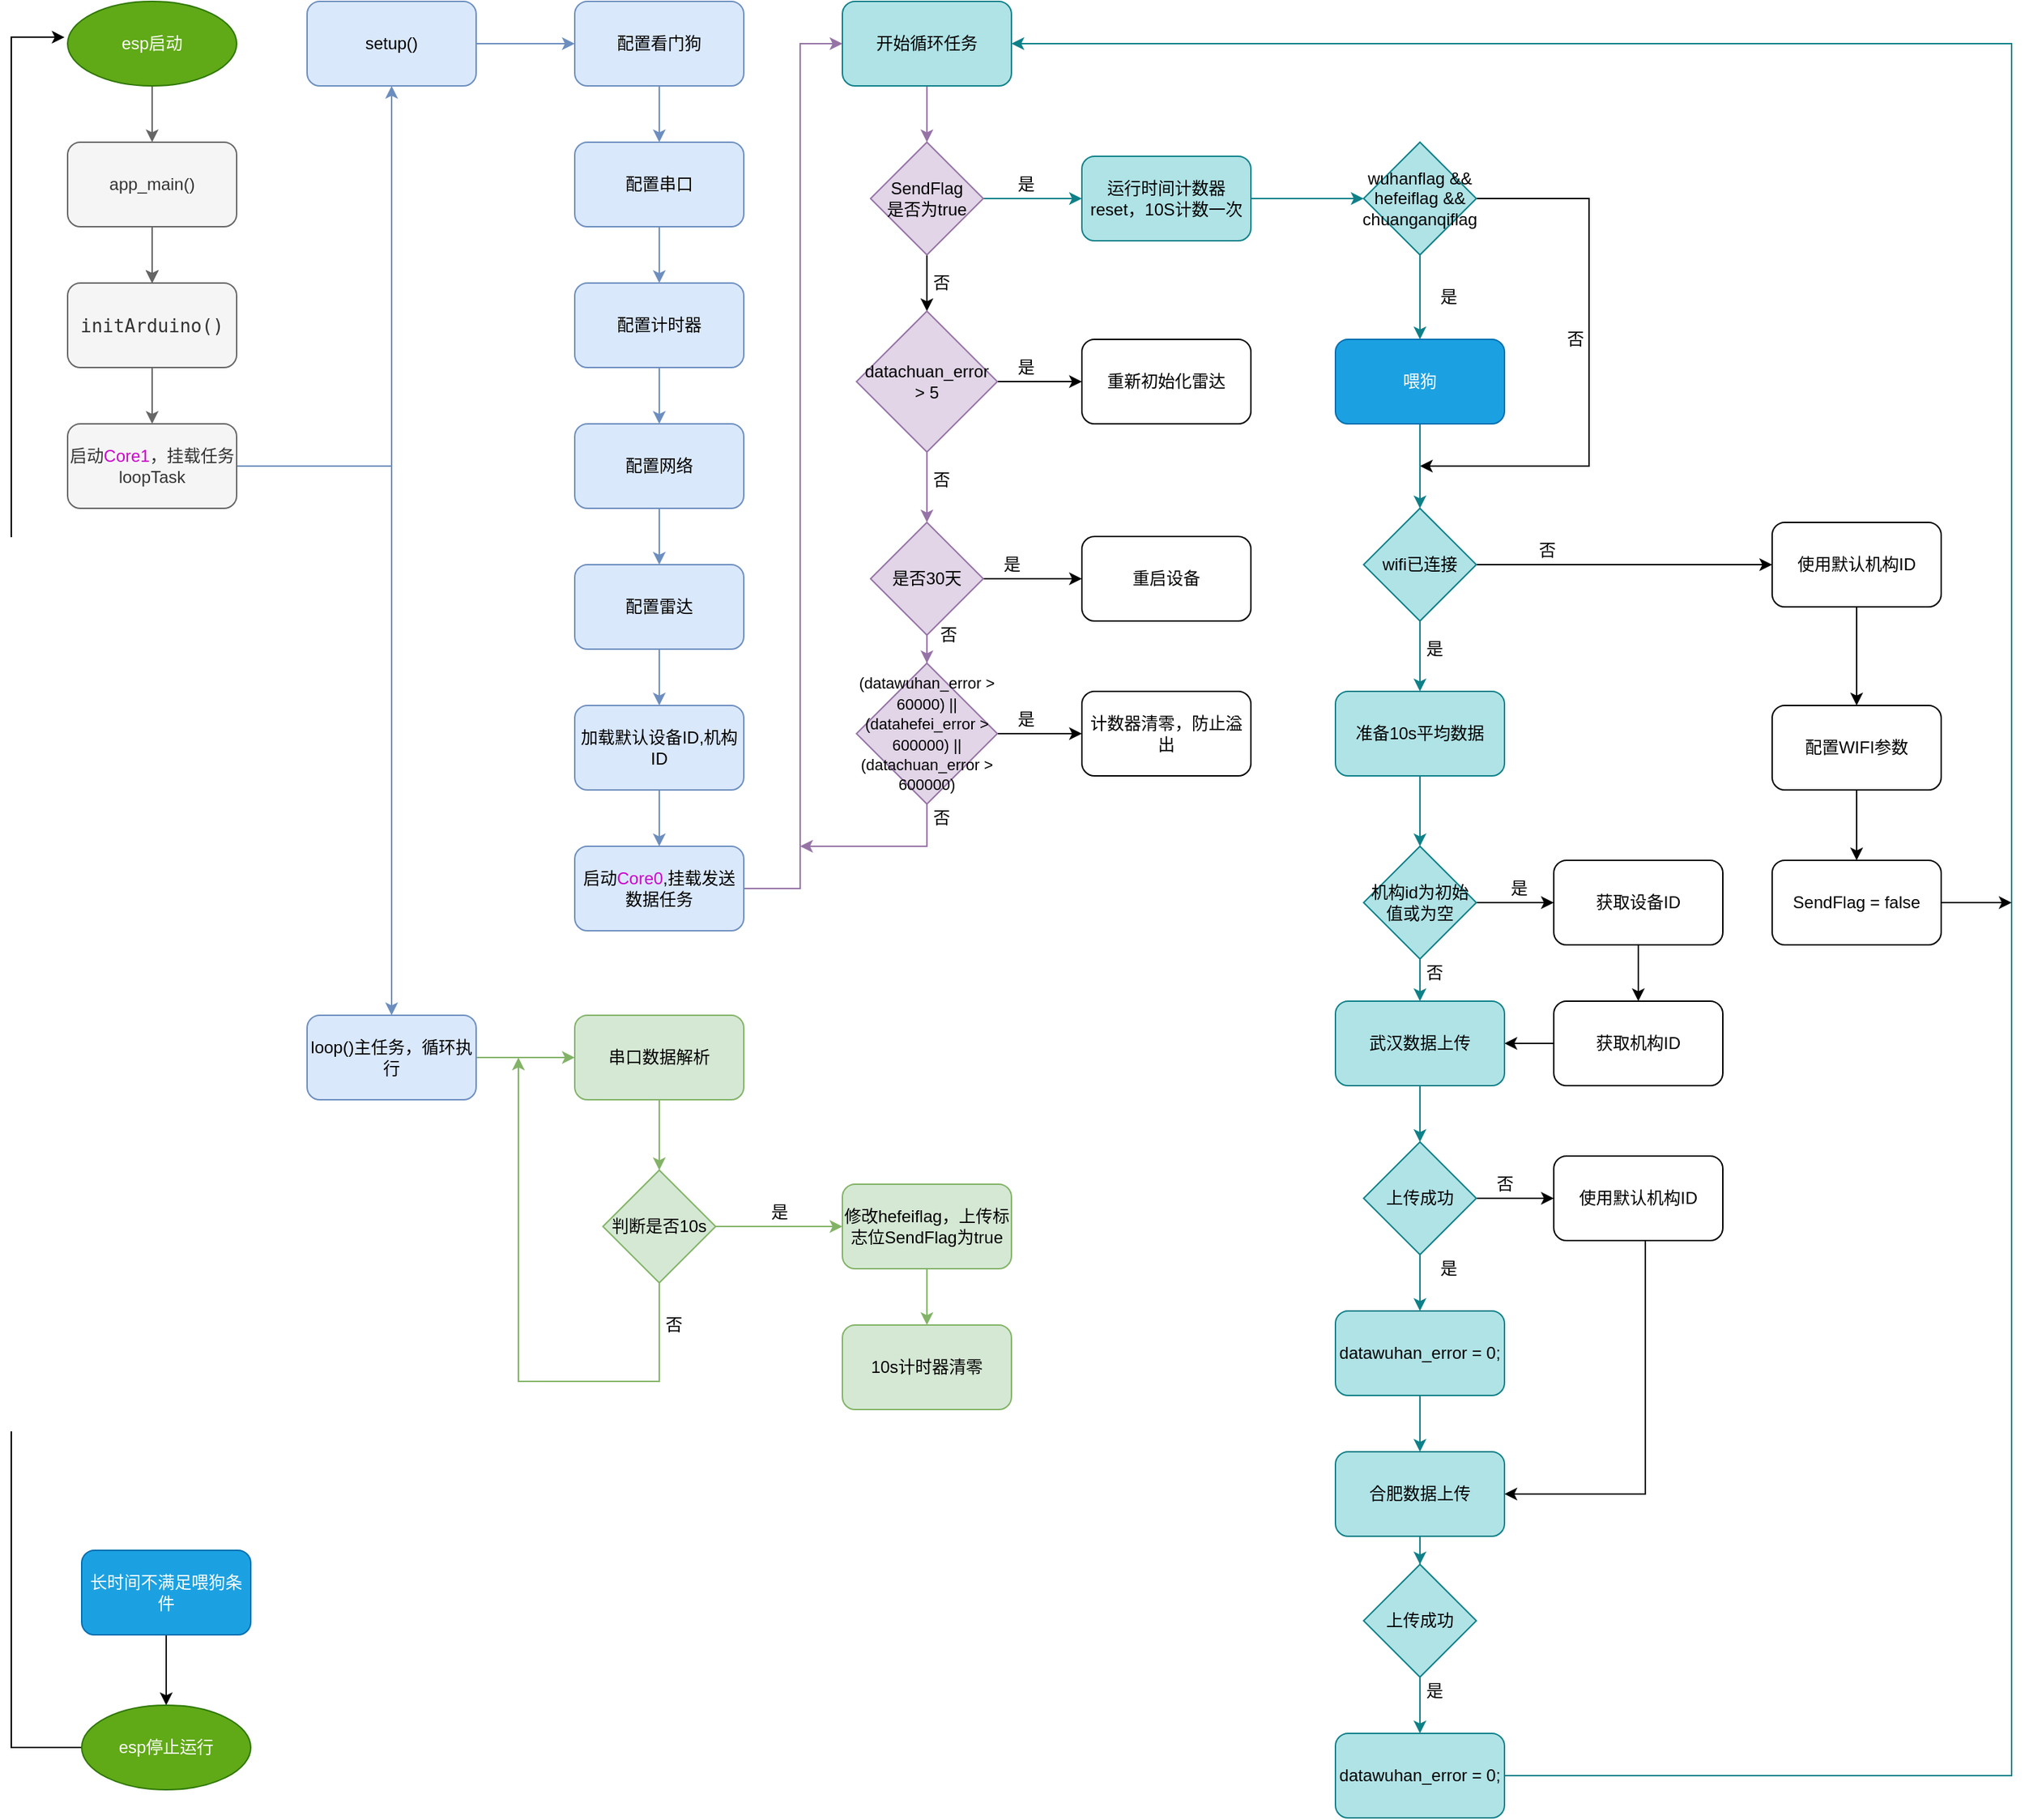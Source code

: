 <mxfile version="15.3.7" type="github">
  <diagram id="C5RBs43oDa-KdzZeNtuy" name="Page-1">
    <mxGraphModel dx="1185" dy="668" grid="1" gridSize="10" guides="1" tooltips="1" connect="1" arrows="1" fold="1" page="1" pageScale="1" pageWidth="900" pageHeight="1600" math="0" shadow="0">
      <root>
        <mxCell id="WIyWlLk6GJQsqaUBKTNV-0" />
        <mxCell id="WIyWlLk6GJQsqaUBKTNV-1" parent="WIyWlLk6GJQsqaUBKTNV-0" />
        <mxCell id="-oAML5fvp5nmjbCSlxgn-36" value="" style="edgeStyle=orthogonalEdgeStyle;rounded=0;orthogonalLoop=1;jettySize=auto;html=1;fillColor=#f5f5f5;strokeColor=#666666;" edge="1" parent="WIyWlLk6GJQsqaUBKTNV-1" source="-oAML5fvp5nmjbCSlxgn-25" target="-oAML5fvp5nmjbCSlxgn-35">
          <mxGeometry relative="1" as="geometry" />
        </mxCell>
        <mxCell id="-oAML5fvp5nmjbCSlxgn-25" value="esp启动" style="ellipse;whiteSpace=wrap;html=1;fillColor=#60a917;strokeColor=#2D7600;fontColor=#ffffff;" vertex="1" parent="WIyWlLk6GJQsqaUBKTNV-1">
          <mxGeometry x="240" y="120" width="120" height="60" as="geometry" />
        </mxCell>
        <mxCell id="-oAML5fvp5nmjbCSlxgn-38" value="" style="edgeStyle=orthogonalEdgeStyle;rounded=0;orthogonalLoop=1;jettySize=auto;html=1;" edge="1" parent="WIyWlLk6GJQsqaUBKTNV-1" source="-oAML5fvp5nmjbCSlxgn-35" target="-oAML5fvp5nmjbCSlxgn-37">
          <mxGeometry relative="1" as="geometry" />
        </mxCell>
        <mxCell id="-oAML5fvp5nmjbCSlxgn-74" value="" style="edgeStyle=orthogonalEdgeStyle;rounded=0;orthogonalLoop=1;jettySize=auto;html=1;fillColor=#f5f5f5;strokeColor=#666666;" edge="1" parent="WIyWlLk6GJQsqaUBKTNV-1" source="-oAML5fvp5nmjbCSlxgn-35" target="-oAML5fvp5nmjbCSlxgn-37">
          <mxGeometry relative="1" as="geometry" />
        </mxCell>
        <mxCell id="-oAML5fvp5nmjbCSlxgn-35" value="app_main()" style="rounded=1;whiteSpace=wrap;html=1;fillColor=#f5f5f5;strokeColor=#666666;fontColor=#333333;" vertex="1" parent="WIyWlLk6GJQsqaUBKTNV-1">
          <mxGeometry x="240" y="220" width="120" height="60" as="geometry" />
        </mxCell>
        <mxCell id="-oAML5fvp5nmjbCSlxgn-40" value="" style="edgeStyle=orthogonalEdgeStyle;rounded=0;orthogonalLoop=1;jettySize=auto;html=1;fillColor=#f5f5f5;strokeColor=#666666;" edge="1" parent="WIyWlLk6GJQsqaUBKTNV-1" source="-oAML5fvp5nmjbCSlxgn-37" target="-oAML5fvp5nmjbCSlxgn-39">
          <mxGeometry relative="1" as="geometry" />
        </mxCell>
        <mxCell id="-oAML5fvp5nmjbCSlxgn-37" value="&lt;pre style=&quot;font-size: medium ; margin-top: 0px ; margin-bottom: 0px&quot;&gt;initArduino()&lt;/pre&gt;" style="rounded=1;whiteSpace=wrap;html=1;fillColor=#f5f5f5;strokeColor=#666666;fontColor=#333333;" vertex="1" parent="WIyWlLk6GJQsqaUBKTNV-1">
          <mxGeometry x="240" y="320" width="120" height="60" as="geometry" />
        </mxCell>
        <mxCell id="-oAML5fvp5nmjbCSlxgn-43" value="" style="edgeStyle=orthogonalEdgeStyle;rounded=0;orthogonalLoop=1;jettySize=auto;html=1;fillColor=#dae8fc;strokeColor=#6c8ebf;" edge="1" parent="WIyWlLk6GJQsqaUBKTNV-1" source="-oAML5fvp5nmjbCSlxgn-39" target="-oAML5fvp5nmjbCSlxgn-41">
          <mxGeometry relative="1" as="geometry" />
        </mxCell>
        <mxCell id="-oAML5fvp5nmjbCSlxgn-44" style="edgeStyle=orthogonalEdgeStyle;rounded=0;orthogonalLoop=1;jettySize=auto;html=1;entryX=0.5;entryY=0;entryDx=0;entryDy=0;fillColor=#dae8fc;strokeColor=#6c8ebf;" edge="1" parent="WIyWlLk6GJQsqaUBKTNV-1" source="-oAML5fvp5nmjbCSlxgn-39" target="-oAML5fvp5nmjbCSlxgn-42">
          <mxGeometry relative="1" as="geometry">
            <mxPoint x="470" y="810" as="targetPoint" />
            <Array as="points">
              <mxPoint x="470" y="450" />
            </Array>
          </mxGeometry>
        </mxCell>
        <mxCell id="-oAML5fvp5nmjbCSlxgn-39" value="启动&lt;font color=&quot;#cc00cc&quot;&gt;Core1&lt;/font&gt;，挂载任务loopTask" style="rounded=1;whiteSpace=wrap;html=1;fillColor=#f5f5f5;strokeColor=#666666;fontColor=#333333;" vertex="1" parent="WIyWlLk6GJQsqaUBKTNV-1">
          <mxGeometry x="240" y="420" width="120" height="60" as="geometry" />
        </mxCell>
        <mxCell id="-oAML5fvp5nmjbCSlxgn-52" value="" style="edgeStyle=orthogonalEdgeStyle;rounded=0;orthogonalLoop=1;jettySize=auto;html=1;fillColor=#dae8fc;strokeColor=#6c8ebf;" edge="1" parent="WIyWlLk6GJQsqaUBKTNV-1" source="-oAML5fvp5nmjbCSlxgn-41" target="-oAML5fvp5nmjbCSlxgn-45">
          <mxGeometry relative="1" as="geometry" />
        </mxCell>
        <mxCell id="-oAML5fvp5nmjbCSlxgn-41" value="setup()" style="rounded=1;whiteSpace=wrap;html=1;fillColor=#dae8fc;strokeColor=#6c8ebf;" vertex="1" parent="WIyWlLk6GJQsqaUBKTNV-1">
          <mxGeometry x="410" y="120" width="120" height="60" as="geometry" />
        </mxCell>
        <mxCell id="-oAML5fvp5nmjbCSlxgn-60" value="" style="edgeStyle=orthogonalEdgeStyle;rounded=0;orthogonalLoop=1;jettySize=auto;html=1;fillColor=#d5e8d4;strokeColor=#82b366;" edge="1" parent="WIyWlLk6GJQsqaUBKTNV-1" source="-oAML5fvp5nmjbCSlxgn-42" target="-oAML5fvp5nmjbCSlxgn-59">
          <mxGeometry relative="1" as="geometry" />
        </mxCell>
        <mxCell id="-oAML5fvp5nmjbCSlxgn-42" value="loop()主任务，循环执行" style="rounded=1;whiteSpace=wrap;html=1;fillColor=#dae8fc;strokeColor=#6c8ebf;" vertex="1" parent="WIyWlLk6GJQsqaUBKTNV-1">
          <mxGeometry x="410" y="840" width="120" height="60" as="geometry" />
        </mxCell>
        <mxCell id="-oAML5fvp5nmjbCSlxgn-53" value="" style="edgeStyle=orthogonalEdgeStyle;rounded=0;orthogonalLoop=1;jettySize=auto;html=1;fillColor=#dae8fc;strokeColor=#6c8ebf;" edge="1" parent="WIyWlLk6GJQsqaUBKTNV-1" source="-oAML5fvp5nmjbCSlxgn-45" target="-oAML5fvp5nmjbCSlxgn-46">
          <mxGeometry relative="1" as="geometry" />
        </mxCell>
        <mxCell id="-oAML5fvp5nmjbCSlxgn-45" value="配置看门狗" style="rounded=1;whiteSpace=wrap;html=1;fillColor=#dae8fc;strokeColor=#6c8ebf;" vertex="1" parent="WIyWlLk6GJQsqaUBKTNV-1">
          <mxGeometry x="600" y="120" width="120" height="60" as="geometry" />
        </mxCell>
        <mxCell id="-oAML5fvp5nmjbCSlxgn-54" value="" style="edgeStyle=orthogonalEdgeStyle;rounded=0;orthogonalLoop=1;jettySize=auto;html=1;fillColor=#dae8fc;strokeColor=#6c8ebf;" edge="1" parent="WIyWlLk6GJQsqaUBKTNV-1" source="-oAML5fvp5nmjbCSlxgn-46" target="-oAML5fvp5nmjbCSlxgn-47">
          <mxGeometry relative="1" as="geometry" />
        </mxCell>
        <mxCell id="-oAML5fvp5nmjbCSlxgn-46" value="配置串口" style="rounded=1;whiteSpace=wrap;html=1;fillColor=#dae8fc;strokeColor=#6c8ebf;" vertex="1" parent="WIyWlLk6GJQsqaUBKTNV-1">
          <mxGeometry x="600" y="220" width="120" height="60" as="geometry" />
        </mxCell>
        <mxCell id="-oAML5fvp5nmjbCSlxgn-55" value="" style="edgeStyle=orthogonalEdgeStyle;rounded=0;orthogonalLoop=1;jettySize=auto;html=1;fillColor=#dae8fc;strokeColor=#6c8ebf;" edge="1" parent="WIyWlLk6GJQsqaUBKTNV-1" source="-oAML5fvp5nmjbCSlxgn-47" target="-oAML5fvp5nmjbCSlxgn-48">
          <mxGeometry relative="1" as="geometry" />
        </mxCell>
        <mxCell id="-oAML5fvp5nmjbCSlxgn-47" value="配置计时器" style="rounded=1;whiteSpace=wrap;html=1;fillColor=#dae8fc;strokeColor=#6c8ebf;" vertex="1" parent="WIyWlLk6GJQsqaUBKTNV-1">
          <mxGeometry x="600" y="320" width="120" height="60" as="geometry" />
        </mxCell>
        <mxCell id="-oAML5fvp5nmjbCSlxgn-56" value="" style="edgeStyle=orthogonalEdgeStyle;rounded=0;orthogonalLoop=1;jettySize=auto;html=1;fillColor=#dae8fc;strokeColor=#6c8ebf;" edge="1" parent="WIyWlLk6GJQsqaUBKTNV-1" source="-oAML5fvp5nmjbCSlxgn-48" target="-oAML5fvp5nmjbCSlxgn-49">
          <mxGeometry relative="1" as="geometry" />
        </mxCell>
        <mxCell id="-oAML5fvp5nmjbCSlxgn-48" value="配置网络" style="rounded=1;whiteSpace=wrap;html=1;fillColor=#dae8fc;strokeColor=#6c8ebf;" vertex="1" parent="WIyWlLk6GJQsqaUBKTNV-1">
          <mxGeometry x="600" y="420" width="120" height="60" as="geometry" />
        </mxCell>
        <mxCell id="-oAML5fvp5nmjbCSlxgn-57" value="" style="edgeStyle=orthogonalEdgeStyle;rounded=0;orthogonalLoop=1;jettySize=auto;html=1;fillColor=#dae8fc;strokeColor=#6c8ebf;" edge="1" parent="WIyWlLk6GJQsqaUBKTNV-1" source="-oAML5fvp5nmjbCSlxgn-49" target="-oAML5fvp5nmjbCSlxgn-50">
          <mxGeometry relative="1" as="geometry" />
        </mxCell>
        <mxCell id="-oAML5fvp5nmjbCSlxgn-49" value="配置雷达" style="rounded=1;whiteSpace=wrap;html=1;fillColor=#dae8fc;strokeColor=#6c8ebf;" vertex="1" parent="WIyWlLk6GJQsqaUBKTNV-1">
          <mxGeometry x="600" y="520" width="120" height="60" as="geometry" />
        </mxCell>
        <mxCell id="-oAML5fvp5nmjbCSlxgn-58" value="" style="edgeStyle=orthogonalEdgeStyle;rounded=0;orthogonalLoop=1;jettySize=auto;html=1;fillColor=#dae8fc;strokeColor=#6c8ebf;" edge="1" parent="WIyWlLk6GJQsqaUBKTNV-1" source="-oAML5fvp5nmjbCSlxgn-50" target="-oAML5fvp5nmjbCSlxgn-51">
          <mxGeometry relative="1" as="geometry" />
        </mxCell>
        <mxCell id="-oAML5fvp5nmjbCSlxgn-50" value="加载默认设备ID,机构ID" style="rounded=1;whiteSpace=wrap;html=1;fillColor=#dae8fc;strokeColor=#6c8ebf;" vertex="1" parent="WIyWlLk6GJQsqaUBKTNV-1">
          <mxGeometry x="600" y="620" width="120" height="60" as="geometry" />
        </mxCell>
        <mxCell id="-oAML5fvp5nmjbCSlxgn-76" style="edgeStyle=orthogonalEdgeStyle;rounded=0;orthogonalLoop=1;jettySize=auto;html=1;entryX=0;entryY=0.5;entryDx=0;entryDy=0;fillColor=#e1d5e7;strokeColor=#9673a6;" edge="1" parent="WIyWlLk6GJQsqaUBKTNV-1" source="-oAML5fvp5nmjbCSlxgn-51" target="-oAML5fvp5nmjbCSlxgn-75">
          <mxGeometry relative="1" as="geometry">
            <mxPoint x="760" y="150" as="targetPoint" />
            <Array as="points">
              <mxPoint x="760" y="750" />
              <mxPoint x="760" y="150" />
            </Array>
          </mxGeometry>
        </mxCell>
        <mxCell id="-oAML5fvp5nmjbCSlxgn-51" value="启动&lt;font color=&quot;#cc00cc&quot;&gt;Core0&lt;/font&gt;,挂载发送数据任务" style="rounded=1;whiteSpace=wrap;html=1;fillColor=#dae8fc;strokeColor=#6c8ebf;" vertex="1" parent="WIyWlLk6GJQsqaUBKTNV-1">
          <mxGeometry x="600" y="720" width="120" height="60" as="geometry" />
        </mxCell>
        <mxCell id="-oAML5fvp5nmjbCSlxgn-62" value="" style="edgeStyle=orthogonalEdgeStyle;rounded=0;orthogonalLoop=1;jettySize=auto;html=1;fillColor=#d5e8d4;strokeColor=#82b366;" edge="1" parent="WIyWlLk6GJQsqaUBKTNV-1" source="-oAML5fvp5nmjbCSlxgn-59" target="-oAML5fvp5nmjbCSlxgn-61">
          <mxGeometry relative="1" as="geometry" />
        </mxCell>
        <mxCell id="-oAML5fvp5nmjbCSlxgn-59" value="串口数据解析" style="rounded=1;whiteSpace=wrap;html=1;fillColor=#d5e8d4;strokeColor=#82b366;" vertex="1" parent="WIyWlLk6GJQsqaUBKTNV-1">
          <mxGeometry x="600" y="840" width="120" height="60" as="geometry" />
        </mxCell>
        <mxCell id="-oAML5fvp5nmjbCSlxgn-66" value="" style="edgeStyle=orthogonalEdgeStyle;rounded=0;orthogonalLoop=1;jettySize=auto;html=1;fillColor=#d5e8d4;strokeColor=#82b366;" edge="1" parent="WIyWlLk6GJQsqaUBKTNV-1" source="-oAML5fvp5nmjbCSlxgn-61" target="-oAML5fvp5nmjbCSlxgn-65">
          <mxGeometry relative="1" as="geometry" />
        </mxCell>
        <mxCell id="-oAML5fvp5nmjbCSlxgn-70" style="edgeStyle=orthogonalEdgeStyle;rounded=0;orthogonalLoop=1;jettySize=auto;html=1;fillColor=#d5e8d4;strokeColor=#82b366;" edge="1" parent="WIyWlLk6GJQsqaUBKTNV-1" source="-oAML5fvp5nmjbCSlxgn-61">
          <mxGeometry relative="1" as="geometry">
            <mxPoint x="560" y="870" as="targetPoint" />
            <Array as="points">
              <mxPoint x="660" y="1100" />
            </Array>
          </mxGeometry>
        </mxCell>
        <mxCell id="-oAML5fvp5nmjbCSlxgn-61" value="判断是否10s" style="rhombus;whiteSpace=wrap;html=1;fillColor=#d5e8d4;strokeColor=#82b366;" vertex="1" parent="WIyWlLk6GJQsqaUBKTNV-1">
          <mxGeometry x="620" y="950" width="80" height="80" as="geometry" />
        </mxCell>
        <mxCell id="-oAML5fvp5nmjbCSlxgn-73" value="" style="edgeStyle=orthogonalEdgeStyle;rounded=0;orthogonalLoop=1;jettySize=auto;html=1;fillColor=#d5e8d4;strokeColor=#82b366;" edge="1" parent="WIyWlLk6GJQsqaUBKTNV-1" source="-oAML5fvp5nmjbCSlxgn-65" target="-oAML5fvp5nmjbCSlxgn-72">
          <mxGeometry relative="1" as="geometry" />
        </mxCell>
        <mxCell id="-oAML5fvp5nmjbCSlxgn-65" value="修改hefeiflag，上传标志位SendFlag为true" style="rounded=1;whiteSpace=wrap;html=1;fillColor=#d5e8d4;strokeColor=#82b366;" vertex="1" parent="WIyWlLk6GJQsqaUBKTNV-1">
          <mxGeometry x="790" y="960" width="120" height="60" as="geometry" />
        </mxCell>
        <mxCell id="-oAML5fvp5nmjbCSlxgn-69" value="是" style="text;html=1;align=center;verticalAlign=middle;resizable=0;points=[];autosize=1;strokeColor=none;fillColor=none;" vertex="1" parent="WIyWlLk6GJQsqaUBKTNV-1">
          <mxGeometry x="730" y="970" width="30" height="20" as="geometry" />
        </mxCell>
        <mxCell id="-oAML5fvp5nmjbCSlxgn-71" value="否" style="text;html=1;align=center;verticalAlign=middle;resizable=0;points=[];autosize=1;strokeColor=none;fillColor=none;" vertex="1" parent="WIyWlLk6GJQsqaUBKTNV-1">
          <mxGeometry x="655" y="1050" width="30" height="20" as="geometry" />
        </mxCell>
        <mxCell id="-oAML5fvp5nmjbCSlxgn-72" value="10s计时器清零" style="rounded=1;whiteSpace=wrap;html=1;fillColor=#d5e8d4;strokeColor=#82b366;" vertex="1" parent="WIyWlLk6GJQsqaUBKTNV-1">
          <mxGeometry x="790" y="1060" width="120" height="60" as="geometry" />
        </mxCell>
        <mxCell id="-oAML5fvp5nmjbCSlxgn-78" value="" style="edgeStyle=orthogonalEdgeStyle;rounded=0;orthogonalLoop=1;jettySize=auto;html=1;fillColor=#e1d5e7;strokeColor=#9673a6;" edge="1" parent="WIyWlLk6GJQsqaUBKTNV-1" source="-oAML5fvp5nmjbCSlxgn-75" target="-oAML5fvp5nmjbCSlxgn-77">
          <mxGeometry relative="1" as="geometry" />
        </mxCell>
        <mxCell id="-oAML5fvp5nmjbCSlxgn-75" value="开始循环任务" style="rounded=1;whiteSpace=wrap;html=1;fillColor=#b0e3e6;strokeColor=#0e8088;" vertex="1" parent="WIyWlLk6GJQsqaUBKTNV-1">
          <mxGeometry x="790" y="120" width="120" height="60" as="geometry" />
        </mxCell>
        <mxCell id="-oAML5fvp5nmjbCSlxgn-80" value="" style="edgeStyle=orthogonalEdgeStyle;rounded=0;orthogonalLoop=1;jettySize=auto;html=1;fillColor=#b0e3e6;strokeColor=#0e8088;" edge="1" parent="WIyWlLk6GJQsqaUBKTNV-1" source="-oAML5fvp5nmjbCSlxgn-77" target="-oAML5fvp5nmjbCSlxgn-79">
          <mxGeometry relative="1" as="geometry" />
        </mxCell>
        <mxCell id="-oAML5fvp5nmjbCSlxgn-83" value="" style="edgeStyle=orthogonalEdgeStyle;rounded=0;orthogonalLoop=1;jettySize=auto;html=1;" edge="1" parent="WIyWlLk6GJQsqaUBKTNV-1" source="-oAML5fvp5nmjbCSlxgn-77" target="-oAML5fvp5nmjbCSlxgn-82">
          <mxGeometry relative="1" as="geometry" />
        </mxCell>
        <mxCell id="-oAML5fvp5nmjbCSlxgn-77" value="SendFlag&lt;br&gt;是否为true" style="rhombus;whiteSpace=wrap;html=1;fillColor=#e1d5e7;strokeColor=#9673a6;" vertex="1" parent="WIyWlLk6GJQsqaUBKTNV-1">
          <mxGeometry x="810" y="220" width="80" height="80" as="geometry" />
        </mxCell>
        <mxCell id="-oAML5fvp5nmjbCSlxgn-105" value="" style="edgeStyle=orthogonalEdgeStyle;rounded=0;orthogonalLoop=1;jettySize=auto;html=1;fillColor=#b0e3e6;strokeColor=#0e8088;" edge="1" parent="WIyWlLk6GJQsqaUBKTNV-1" source="-oAML5fvp5nmjbCSlxgn-79" target="-oAML5fvp5nmjbCSlxgn-104">
          <mxGeometry relative="1" as="geometry" />
        </mxCell>
        <mxCell id="-oAML5fvp5nmjbCSlxgn-79" value="运行时间计数器reset，10S计数一次" style="rounded=1;whiteSpace=wrap;html=1;fillColor=#b0e3e6;strokeColor=#0e8088;" vertex="1" parent="WIyWlLk6GJQsqaUBKTNV-1">
          <mxGeometry x="960" y="230" width="120" height="60" as="geometry" />
        </mxCell>
        <mxCell id="-oAML5fvp5nmjbCSlxgn-81" value="是" style="text;html=1;align=center;verticalAlign=middle;resizable=0;points=[];autosize=1;strokeColor=none;fillColor=none;" vertex="1" parent="WIyWlLk6GJQsqaUBKTNV-1">
          <mxGeometry x="905" y="240" width="30" height="20" as="geometry" />
        </mxCell>
        <mxCell id="-oAML5fvp5nmjbCSlxgn-85" value="" style="edgeStyle=orthogonalEdgeStyle;rounded=0;orthogonalLoop=1;jettySize=auto;html=1;" edge="1" parent="WIyWlLk6GJQsqaUBKTNV-1" source="-oAML5fvp5nmjbCSlxgn-82" target="-oAML5fvp5nmjbCSlxgn-84">
          <mxGeometry relative="1" as="geometry" />
        </mxCell>
        <mxCell id="-oAML5fvp5nmjbCSlxgn-88" value="" style="edgeStyle=orthogonalEdgeStyle;rounded=0;orthogonalLoop=1;jettySize=auto;html=1;fillColor=#e1d5e7;strokeColor=#9673a6;" edge="1" parent="WIyWlLk6GJQsqaUBKTNV-1" source="-oAML5fvp5nmjbCSlxgn-82" target="-oAML5fvp5nmjbCSlxgn-87">
          <mxGeometry relative="1" as="geometry" />
        </mxCell>
        <mxCell id="-oAML5fvp5nmjbCSlxgn-82" value="datachuan_error &amp;gt; 5" style="rhombus;whiteSpace=wrap;html=1;fillColor=#e1d5e7;strokeColor=#9673a6;" vertex="1" parent="WIyWlLk6GJQsqaUBKTNV-1">
          <mxGeometry x="800" y="340" width="100" height="100" as="geometry" />
        </mxCell>
        <mxCell id="-oAML5fvp5nmjbCSlxgn-84" value="重新初始化雷达" style="rounded=1;whiteSpace=wrap;html=1;" vertex="1" parent="WIyWlLk6GJQsqaUBKTNV-1">
          <mxGeometry x="960" y="360" width="120" height="60" as="geometry" />
        </mxCell>
        <mxCell id="-oAML5fvp5nmjbCSlxgn-86" value="否" style="text;html=1;align=center;verticalAlign=middle;resizable=0;points=[];autosize=1;strokeColor=none;fillColor=none;" vertex="1" parent="WIyWlLk6GJQsqaUBKTNV-1">
          <mxGeometry x="845" y="310" width="30" height="20" as="geometry" />
        </mxCell>
        <mxCell id="-oAML5fvp5nmjbCSlxgn-92" value="" style="edgeStyle=orthogonalEdgeStyle;rounded=0;orthogonalLoop=1;jettySize=auto;html=1;" edge="1" parent="WIyWlLk6GJQsqaUBKTNV-1" source="-oAML5fvp5nmjbCSlxgn-87" target="-oAML5fvp5nmjbCSlxgn-91">
          <mxGeometry relative="1" as="geometry" />
        </mxCell>
        <mxCell id="-oAML5fvp5nmjbCSlxgn-94" value="" style="edgeStyle=orthogonalEdgeStyle;rounded=0;orthogonalLoop=1;jettySize=auto;html=1;fillColor=#e1d5e7;strokeColor=#9673a6;" edge="1" parent="WIyWlLk6GJQsqaUBKTNV-1" source="-oAML5fvp5nmjbCSlxgn-87" target="-oAML5fvp5nmjbCSlxgn-93">
          <mxGeometry relative="1" as="geometry" />
        </mxCell>
        <mxCell id="-oAML5fvp5nmjbCSlxgn-87" value="是否30天" style="rhombus;whiteSpace=wrap;html=1;fillColor=#e1d5e7;strokeColor=#9673a6;" vertex="1" parent="WIyWlLk6GJQsqaUBKTNV-1">
          <mxGeometry x="810" y="490" width="80" height="80" as="geometry" />
        </mxCell>
        <mxCell id="-oAML5fvp5nmjbCSlxgn-89" value="否" style="text;html=1;align=center;verticalAlign=middle;resizable=0;points=[];autosize=1;strokeColor=none;fillColor=none;" vertex="1" parent="WIyWlLk6GJQsqaUBKTNV-1">
          <mxGeometry x="845" y="450" width="30" height="20" as="geometry" />
        </mxCell>
        <mxCell id="-oAML5fvp5nmjbCSlxgn-90" value="是" style="text;html=1;align=center;verticalAlign=middle;resizable=0;points=[];autosize=1;strokeColor=none;fillColor=none;" vertex="1" parent="WIyWlLk6GJQsqaUBKTNV-1">
          <mxGeometry x="905" y="370" width="30" height="20" as="geometry" />
        </mxCell>
        <mxCell id="-oAML5fvp5nmjbCSlxgn-91" value="重启设备" style="rounded=1;whiteSpace=wrap;html=1;" vertex="1" parent="WIyWlLk6GJQsqaUBKTNV-1">
          <mxGeometry x="960" y="500" width="120" height="60" as="geometry" />
        </mxCell>
        <mxCell id="-oAML5fvp5nmjbCSlxgn-99" value="" style="edgeStyle=orthogonalEdgeStyle;rounded=0;orthogonalLoop=1;jettySize=auto;html=1;" edge="1" parent="WIyWlLk6GJQsqaUBKTNV-1" source="-oAML5fvp5nmjbCSlxgn-93" target="-oAML5fvp5nmjbCSlxgn-98">
          <mxGeometry relative="1" as="geometry" />
        </mxCell>
        <mxCell id="-oAML5fvp5nmjbCSlxgn-100" style="edgeStyle=orthogonalEdgeStyle;rounded=0;orthogonalLoop=1;jettySize=auto;html=1;fillColor=#e1d5e7;strokeColor=#9673a6;" edge="1" parent="WIyWlLk6GJQsqaUBKTNV-1" source="-oAML5fvp5nmjbCSlxgn-93">
          <mxGeometry relative="1" as="geometry">
            <mxPoint x="760" y="720" as="targetPoint" />
            <Array as="points">
              <mxPoint x="850" y="720" />
              <mxPoint x="850" y="720" />
            </Array>
          </mxGeometry>
        </mxCell>
        <mxCell id="-oAML5fvp5nmjbCSlxgn-93" value="&lt;font style=&quot;font-size: 11px&quot;&gt;(datawuhan_error &amp;gt; 60000) || (datahefei_error &amp;gt; 600000) || (datachuan_error &amp;gt; 600000)&lt;/font&gt;" style="rhombus;whiteSpace=wrap;html=1;fillColor=#e1d5e7;strokeColor=#9673a6;" vertex="1" parent="WIyWlLk6GJQsqaUBKTNV-1">
          <mxGeometry x="800" y="590" width="100" height="100" as="geometry" />
        </mxCell>
        <mxCell id="-oAML5fvp5nmjbCSlxgn-96" value="否" style="text;html=1;align=center;verticalAlign=middle;resizable=0;points=[];autosize=1;strokeColor=none;fillColor=none;" vertex="1" parent="WIyWlLk6GJQsqaUBKTNV-1">
          <mxGeometry x="850" y="560" width="30" height="20" as="geometry" />
        </mxCell>
        <mxCell id="-oAML5fvp5nmjbCSlxgn-97" value="是" style="text;html=1;align=center;verticalAlign=middle;resizable=0;points=[];autosize=1;strokeColor=none;fillColor=none;" vertex="1" parent="WIyWlLk6GJQsqaUBKTNV-1">
          <mxGeometry x="895" y="510" width="30" height="20" as="geometry" />
        </mxCell>
        <mxCell id="-oAML5fvp5nmjbCSlxgn-98" value="计数器清零，防止溢出" style="rounded=1;whiteSpace=wrap;html=1;" vertex="1" parent="WIyWlLk6GJQsqaUBKTNV-1">
          <mxGeometry x="960" y="610" width="120" height="60" as="geometry" />
        </mxCell>
        <mxCell id="-oAML5fvp5nmjbCSlxgn-101" value="否" style="text;html=1;align=center;verticalAlign=middle;resizable=0;points=[];autosize=1;strokeColor=none;fillColor=none;" vertex="1" parent="WIyWlLk6GJQsqaUBKTNV-1">
          <mxGeometry x="845" y="690" width="30" height="20" as="geometry" />
        </mxCell>
        <mxCell id="-oAML5fvp5nmjbCSlxgn-102" value="是" style="text;html=1;align=center;verticalAlign=middle;resizable=0;points=[];autosize=1;strokeColor=none;fillColor=none;" vertex="1" parent="WIyWlLk6GJQsqaUBKTNV-1">
          <mxGeometry x="905" y="620" width="30" height="20" as="geometry" />
        </mxCell>
        <mxCell id="-oAML5fvp5nmjbCSlxgn-107" value="" style="edgeStyle=orthogonalEdgeStyle;rounded=0;orthogonalLoop=1;jettySize=auto;html=1;fillColor=#b0e3e6;strokeColor=#0e8088;" edge="1" parent="WIyWlLk6GJQsqaUBKTNV-1" source="-oAML5fvp5nmjbCSlxgn-104" target="-oAML5fvp5nmjbCSlxgn-106">
          <mxGeometry relative="1" as="geometry" />
        </mxCell>
        <mxCell id="-oAML5fvp5nmjbCSlxgn-111" style="edgeStyle=orthogonalEdgeStyle;rounded=0;orthogonalLoop=1;jettySize=auto;html=1;" edge="1" parent="WIyWlLk6GJQsqaUBKTNV-1" source="-oAML5fvp5nmjbCSlxgn-104">
          <mxGeometry relative="1" as="geometry">
            <mxPoint x="1200" y="450" as="targetPoint" />
            <Array as="points">
              <mxPoint x="1320" y="260" />
              <mxPoint x="1320" y="450" />
              <mxPoint x="1200" y="450" />
            </Array>
          </mxGeometry>
        </mxCell>
        <mxCell id="-oAML5fvp5nmjbCSlxgn-104" value="wuhanflag &amp;amp;&amp;amp; hefeiflag &amp;amp;&amp;amp; chuanganqiflag" style="rhombus;whiteSpace=wrap;html=1;fillColor=#b0e3e6;strokeColor=#0e8088;" vertex="1" parent="WIyWlLk6GJQsqaUBKTNV-1">
          <mxGeometry x="1160" y="220" width="80" height="80" as="geometry" />
        </mxCell>
        <mxCell id="-oAML5fvp5nmjbCSlxgn-110" value="" style="edgeStyle=orthogonalEdgeStyle;rounded=0;orthogonalLoop=1;jettySize=auto;html=1;fillColor=#b0e3e6;strokeColor=#0e8088;" edge="1" parent="WIyWlLk6GJQsqaUBKTNV-1" source="-oAML5fvp5nmjbCSlxgn-106" target="-oAML5fvp5nmjbCSlxgn-109">
          <mxGeometry relative="1" as="geometry" />
        </mxCell>
        <mxCell id="-oAML5fvp5nmjbCSlxgn-106" value="喂狗" style="rounded=1;whiteSpace=wrap;html=1;fillColor=#1ba1e2;strokeColor=#006EAF;fontColor=#ffffff;" vertex="1" parent="WIyWlLk6GJQsqaUBKTNV-1">
          <mxGeometry x="1140" y="360" width="120" height="60" as="geometry" />
        </mxCell>
        <mxCell id="-oAML5fvp5nmjbCSlxgn-108" value="是" style="text;html=1;align=center;verticalAlign=middle;resizable=0;points=[];autosize=1;strokeColor=none;fillColor=none;" vertex="1" parent="WIyWlLk6GJQsqaUBKTNV-1">
          <mxGeometry x="1205" y="320" width="30" height="20" as="geometry" />
        </mxCell>
        <mxCell id="-oAML5fvp5nmjbCSlxgn-114" value="" style="edgeStyle=orthogonalEdgeStyle;rounded=0;orthogonalLoop=1;jettySize=auto;html=1;fillColor=#b0e3e6;strokeColor=#0e8088;" edge="1" parent="WIyWlLk6GJQsqaUBKTNV-1" source="-oAML5fvp5nmjbCSlxgn-109" target="-oAML5fvp5nmjbCSlxgn-113">
          <mxGeometry relative="1" as="geometry" />
        </mxCell>
        <mxCell id="-oAML5fvp5nmjbCSlxgn-157" style="edgeStyle=orthogonalEdgeStyle;rounded=0;orthogonalLoop=1;jettySize=auto;html=1;entryX=0;entryY=0.5;entryDx=0;entryDy=0;" edge="1" parent="WIyWlLk6GJQsqaUBKTNV-1" source="-oAML5fvp5nmjbCSlxgn-109" target="-oAML5fvp5nmjbCSlxgn-155">
          <mxGeometry relative="1" as="geometry">
            <mxPoint x="1440" y="520" as="targetPoint" />
          </mxGeometry>
        </mxCell>
        <mxCell id="-oAML5fvp5nmjbCSlxgn-109" value="wifi已连接" style="rhombus;whiteSpace=wrap;html=1;fillColor=#b0e3e6;strokeColor=#0e8088;" vertex="1" parent="WIyWlLk6GJQsqaUBKTNV-1">
          <mxGeometry x="1160" y="480" width="80" height="80" as="geometry" />
        </mxCell>
        <mxCell id="-oAML5fvp5nmjbCSlxgn-112" value="否" style="text;html=1;align=center;verticalAlign=middle;resizable=0;points=[];autosize=1;strokeColor=none;fillColor=none;" vertex="1" parent="WIyWlLk6GJQsqaUBKTNV-1">
          <mxGeometry x="1295" y="350" width="30" height="20" as="geometry" />
        </mxCell>
        <mxCell id="-oAML5fvp5nmjbCSlxgn-117" value="" style="edgeStyle=orthogonalEdgeStyle;rounded=0;orthogonalLoop=1;jettySize=auto;html=1;fillColor=#b0e3e6;strokeColor=#0e8088;" edge="1" parent="WIyWlLk6GJQsqaUBKTNV-1" source="-oAML5fvp5nmjbCSlxgn-113" target="-oAML5fvp5nmjbCSlxgn-116">
          <mxGeometry relative="1" as="geometry" />
        </mxCell>
        <mxCell id="-oAML5fvp5nmjbCSlxgn-113" value="准备10s平均数据" style="rounded=1;whiteSpace=wrap;html=1;fillColor=#b0e3e6;strokeColor=#0e8088;" vertex="1" parent="WIyWlLk6GJQsqaUBKTNV-1">
          <mxGeometry x="1140" y="610" width="120" height="60" as="geometry" />
        </mxCell>
        <mxCell id="-oAML5fvp5nmjbCSlxgn-115" value="是" style="text;html=1;align=center;verticalAlign=middle;resizable=0;points=[];autosize=1;strokeColor=none;fillColor=none;" vertex="1" parent="WIyWlLk6GJQsqaUBKTNV-1">
          <mxGeometry x="1195" y="570" width="30" height="20" as="geometry" />
        </mxCell>
        <mxCell id="-oAML5fvp5nmjbCSlxgn-119" value="" style="edgeStyle=orthogonalEdgeStyle;rounded=0;orthogonalLoop=1;jettySize=auto;html=1;" edge="1" parent="WIyWlLk6GJQsqaUBKTNV-1" source="-oAML5fvp5nmjbCSlxgn-116" target="-oAML5fvp5nmjbCSlxgn-118">
          <mxGeometry relative="1" as="geometry" />
        </mxCell>
        <mxCell id="-oAML5fvp5nmjbCSlxgn-124" value="" style="edgeStyle=orthogonalEdgeStyle;rounded=0;orthogonalLoop=1;jettySize=auto;html=1;fillColor=#b0e3e6;strokeColor=#0e8088;" edge="1" parent="WIyWlLk6GJQsqaUBKTNV-1" source="-oAML5fvp5nmjbCSlxgn-116" target="-oAML5fvp5nmjbCSlxgn-123">
          <mxGeometry relative="1" as="geometry" />
        </mxCell>
        <mxCell id="-oAML5fvp5nmjbCSlxgn-116" value="机构id为初始值或为空" style="rhombus;whiteSpace=wrap;html=1;fillColor=#b0e3e6;strokeColor=#0e8088;" vertex="1" parent="WIyWlLk6GJQsqaUBKTNV-1">
          <mxGeometry x="1160" y="720" width="80" height="80" as="geometry" />
        </mxCell>
        <mxCell id="-oAML5fvp5nmjbCSlxgn-122" value="" style="edgeStyle=orthogonalEdgeStyle;rounded=0;orthogonalLoop=1;jettySize=auto;html=1;" edge="1" parent="WIyWlLk6GJQsqaUBKTNV-1" source="-oAML5fvp5nmjbCSlxgn-118" target="-oAML5fvp5nmjbCSlxgn-121">
          <mxGeometry relative="1" as="geometry" />
        </mxCell>
        <mxCell id="-oAML5fvp5nmjbCSlxgn-118" value="获取设备ID" style="rounded=1;whiteSpace=wrap;html=1;" vertex="1" parent="WIyWlLk6GJQsqaUBKTNV-1">
          <mxGeometry x="1295" y="730" width="120" height="60" as="geometry" />
        </mxCell>
        <mxCell id="-oAML5fvp5nmjbCSlxgn-120" value="是" style="text;html=1;align=center;verticalAlign=middle;resizable=0;points=[];autosize=1;strokeColor=none;fillColor=none;" vertex="1" parent="WIyWlLk6GJQsqaUBKTNV-1">
          <mxGeometry x="1255" y="740" width="30" height="20" as="geometry" />
        </mxCell>
        <mxCell id="-oAML5fvp5nmjbCSlxgn-126" value="" style="edgeStyle=orthogonalEdgeStyle;rounded=0;orthogonalLoop=1;jettySize=auto;html=1;" edge="1" parent="WIyWlLk6GJQsqaUBKTNV-1" source="-oAML5fvp5nmjbCSlxgn-121" target="-oAML5fvp5nmjbCSlxgn-123">
          <mxGeometry relative="1" as="geometry" />
        </mxCell>
        <mxCell id="-oAML5fvp5nmjbCSlxgn-121" value="获取机构ID" style="rounded=1;whiteSpace=wrap;html=1;" vertex="1" parent="WIyWlLk6GJQsqaUBKTNV-1">
          <mxGeometry x="1295" y="830" width="120" height="60" as="geometry" />
        </mxCell>
        <mxCell id="-oAML5fvp5nmjbCSlxgn-131" value="" style="edgeStyle=orthogonalEdgeStyle;rounded=0;orthogonalLoop=1;jettySize=auto;html=1;fillColor=#b0e3e6;strokeColor=#0e8088;" edge="1" parent="WIyWlLk6GJQsqaUBKTNV-1" source="-oAML5fvp5nmjbCSlxgn-123" target="-oAML5fvp5nmjbCSlxgn-128">
          <mxGeometry relative="1" as="geometry" />
        </mxCell>
        <mxCell id="-oAML5fvp5nmjbCSlxgn-123" value="武汉数据上传" style="rounded=1;whiteSpace=wrap;html=1;fillColor=#b0e3e6;strokeColor=#0e8088;" vertex="1" parent="WIyWlLk6GJQsqaUBKTNV-1">
          <mxGeometry x="1140" y="830" width="120" height="60" as="geometry" />
        </mxCell>
        <mxCell id="-oAML5fvp5nmjbCSlxgn-125" value="否" style="text;html=1;align=center;verticalAlign=middle;resizable=0;points=[];autosize=1;strokeColor=none;fillColor=none;" vertex="1" parent="WIyWlLk6GJQsqaUBKTNV-1">
          <mxGeometry x="1195" y="800" width="30" height="20" as="geometry" />
        </mxCell>
        <mxCell id="-oAML5fvp5nmjbCSlxgn-127" value="否" style="text;html=1;align=center;verticalAlign=middle;resizable=0;points=[];autosize=1;strokeColor=none;fillColor=none;" vertex="1" parent="WIyWlLk6GJQsqaUBKTNV-1">
          <mxGeometry x="1275" y="500" width="30" height="20" as="geometry" />
        </mxCell>
        <mxCell id="-oAML5fvp5nmjbCSlxgn-130" value="" style="edgeStyle=orthogonalEdgeStyle;rounded=0;orthogonalLoop=1;jettySize=auto;html=1;fillColor=#b0e3e6;strokeColor=#0e8088;" edge="1" parent="WIyWlLk6GJQsqaUBKTNV-1" source="-oAML5fvp5nmjbCSlxgn-128" target="-oAML5fvp5nmjbCSlxgn-129">
          <mxGeometry relative="1" as="geometry" />
        </mxCell>
        <mxCell id="-oAML5fvp5nmjbCSlxgn-134" value="" style="edgeStyle=orthogonalEdgeStyle;rounded=0;orthogonalLoop=1;jettySize=auto;html=1;" edge="1" parent="WIyWlLk6GJQsqaUBKTNV-1" source="-oAML5fvp5nmjbCSlxgn-128" target="-oAML5fvp5nmjbCSlxgn-133">
          <mxGeometry relative="1" as="geometry" />
        </mxCell>
        <mxCell id="-oAML5fvp5nmjbCSlxgn-128" value="上传成功" style="rhombus;whiteSpace=wrap;html=1;fillColor=#b0e3e6;strokeColor=#0e8088;" vertex="1" parent="WIyWlLk6GJQsqaUBKTNV-1">
          <mxGeometry x="1160" y="930" width="80" height="80" as="geometry" />
        </mxCell>
        <mxCell id="-oAML5fvp5nmjbCSlxgn-137" value="" style="edgeStyle=orthogonalEdgeStyle;rounded=0;orthogonalLoop=1;jettySize=auto;html=1;fillColor=#b0e3e6;strokeColor=#0e8088;" edge="1" parent="WIyWlLk6GJQsqaUBKTNV-1" source="-oAML5fvp5nmjbCSlxgn-129" target="-oAML5fvp5nmjbCSlxgn-136">
          <mxGeometry relative="1" as="geometry" />
        </mxCell>
        <mxCell id="-oAML5fvp5nmjbCSlxgn-129" value="datawuhan_error = 0;" style="rounded=1;whiteSpace=wrap;html=1;fillColor=#b0e3e6;strokeColor=#0e8088;" vertex="1" parent="WIyWlLk6GJQsqaUBKTNV-1">
          <mxGeometry x="1140" y="1050" width="120" height="60" as="geometry" />
        </mxCell>
        <mxCell id="-oAML5fvp5nmjbCSlxgn-132" value="是" style="text;html=1;align=center;verticalAlign=middle;resizable=0;points=[];autosize=1;strokeColor=none;fillColor=none;" vertex="1" parent="WIyWlLk6GJQsqaUBKTNV-1">
          <mxGeometry x="1205" y="1010" width="30" height="20" as="geometry" />
        </mxCell>
        <mxCell id="-oAML5fvp5nmjbCSlxgn-138" style="edgeStyle=orthogonalEdgeStyle;rounded=0;orthogonalLoop=1;jettySize=auto;html=1;entryX=1;entryY=0.5;entryDx=0;entryDy=0;" edge="1" parent="WIyWlLk6GJQsqaUBKTNV-1" source="-oAML5fvp5nmjbCSlxgn-133" target="-oAML5fvp5nmjbCSlxgn-136">
          <mxGeometry relative="1" as="geometry">
            <mxPoint x="1355" y="1180" as="targetPoint" />
            <Array as="points">
              <mxPoint x="1360" y="1180" />
            </Array>
          </mxGeometry>
        </mxCell>
        <mxCell id="-oAML5fvp5nmjbCSlxgn-133" value="使用默认机构ID" style="rounded=1;whiteSpace=wrap;html=1;" vertex="1" parent="WIyWlLk6GJQsqaUBKTNV-1">
          <mxGeometry x="1295" y="940" width="120" height="60" as="geometry" />
        </mxCell>
        <mxCell id="-oAML5fvp5nmjbCSlxgn-135" value="否" style="text;html=1;align=center;verticalAlign=middle;resizable=0;points=[];autosize=1;strokeColor=none;fillColor=none;" vertex="1" parent="WIyWlLk6GJQsqaUBKTNV-1">
          <mxGeometry x="1245" y="950" width="30" height="20" as="geometry" />
        </mxCell>
        <mxCell id="-oAML5fvp5nmjbCSlxgn-153" value="" style="edgeStyle=orthogonalEdgeStyle;rounded=0;orthogonalLoop=1;jettySize=auto;html=1;fillColor=#b0e3e6;strokeColor=#0e8088;" edge="1" parent="WIyWlLk6GJQsqaUBKTNV-1" source="-oAML5fvp5nmjbCSlxgn-136" target="-oAML5fvp5nmjbCSlxgn-141">
          <mxGeometry relative="1" as="geometry" />
        </mxCell>
        <mxCell id="-oAML5fvp5nmjbCSlxgn-136" value="合肥数据上传" style="rounded=1;whiteSpace=wrap;html=1;fillColor=#b0e3e6;strokeColor=#0e8088;" vertex="1" parent="WIyWlLk6GJQsqaUBKTNV-1">
          <mxGeometry x="1140" y="1150" width="120" height="60" as="geometry" />
        </mxCell>
        <mxCell id="-oAML5fvp5nmjbCSlxgn-139" value="" style="edgeStyle=orthogonalEdgeStyle;rounded=0;orthogonalLoop=1;jettySize=auto;html=1;fillColor=#b0e3e6;strokeColor=#0e8088;" edge="1" parent="WIyWlLk6GJQsqaUBKTNV-1" source="-oAML5fvp5nmjbCSlxgn-141" target="-oAML5fvp5nmjbCSlxgn-143">
          <mxGeometry relative="1" as="geometry" />
        </mxCell>
        <mxCell id="-oAML5fvp5nmjbCSlxgn-141" value="上传成功" style="rhombus;whiteSpace=wrap;html=1;fillColor=#b0e3e6;strokeColor=#0e8088;" vertex="1" parent="WIyWlLk6GJQsqaUBKTNV-1">
          <mxGeometry x="1160" y="1230" width="80" height="80" as="geometry" />
        </mxCell>
        <mxCell id="-oAML5fvp5nmjbCSlxgn-142" value="" style="edgeStyle=orthogonalEdgeStyle;rounded=0;orthogonalLoop=1;jettySize=auto;html=1;entryX=1;entryY=0.5;entryDx=0;entryDy=0;fillColor=#b0e3e6;strokeColor=#0e8088;" edge="1" parent="WIyWlLk6GJQsqaUBKTNV-1" source="-oAML5fvp5nmjbCSlxgn-143" target="-oAML5fvp5nmjbCSlxgn-75">
          <mxGeometry relative="1" as="geometry">
            <mxPoint x="920" y="150" as="targetPoint" />
            <Array as="points">
              <mxPoint x="1620" y="1380" />
              <mxPoint x="1620" y="150" />
            </Array>
          </mxGeometry>
        </mxCell>
        <mxCell id="-oAML5fvp5nmjbCSlxgn-143" value="datawuhan_error = 0;" style="rounded=1;whiteSpace=wrap;html=1;fillColor=#b0e3e6;strokeColor=#0e8088;" vertex="1" parent="WIyWlLk6GJQsqaUBKTNV-1">
          <mxGeometry x="1140" y="1350" width="120" height="60" as="geometry" />
        </mxCell>
        <mxCell id="-oAML5fvp5nmjbCSlxgn-152" style="edgeStyle=orthogonalEdgeStyle;rounded=0;orthogonalLoop=1;jettySize=auto;html=1;exitX=0.5;exitY=1;exitDx=0;exitDy=0;" edge="1" parent="WIyWlLk6GJQsqaUBKTNV-1" source="-oAML5fvp5nmjbCSlxgn-136" target="-oAML5fvp5nmjbCSlxgn-136">
          <mxGeometry relative="1" as="geometry" />
        </mxCell>
        <mxCell id="-oAML5fvp5nmjbCSlxgn-154" value="是" style="text;html=1;align=center;verticalAlign=middle;resizable=0;points=[];autosize=1;strokeColor=none;fillColor=none;" vertex="1" parent="WIyWlLk6GJQsqaUBKTNV-1">
          <mxGeometry x="1195" y="1310" width="30" height="20" as="geometry" />
        </mxCell>
        <mxCell id="-oAML5fvp5nmjbCSlxgn-159" value="" style="edgeStyle=orthogonalEdgeStyle;rounded=0;orthogonalLoop=1;jettySize=auto;html=1;" edge="1" parent="WIyWlLk6GJQsqaUBKTNV-1" source="-oAML5fvp5nmjbCSlxgn-155" target="-oAML5fvp5nmjbCSlxgn-158">
          <mxGeometry relative="1" as="geometry" />
        </mxCell>
        <mxCell id="-oAML5fvp5nmjbCSlxgn-155" value="使用默认机构ID" style="rounded=1;whiteSpace=wrap;html=1;" vertex="1" parent="WIyWlLk6GJQsqaUBKTNV-1">
          <mxGeometry x="1450" y="490" width="120" height="60" as="geometry" />
        </mxCell>
        <mxCell id="-oAML5fvp5nmjbCSlxgn-161" value="" style="edgeStyle=orthogonalEdgeStyle;rounded=0;orthogonalLoop=1;jettySize=auto;html=1;" edge="1" parent="WIyWlLk6GJQsqaUBKTNV-1" source="-oAML5fvp5nmjbCSlxgn-158" target="-oAML5fvp5nmjbCSlxgn-160">
          <mxGeometry relative="1" as="geometry" />
        </mxCell>
        <mxCell id="-oAML5fvp5nmjbCSlxgn-158" value="配置WIFI参数" style="rounded=1;whiteSpace=wrap;html=1;" vertex="1" parent="WIyWlLk6GJQsqaUBKTNV-1">
          <mxGeometry x="1450" y="620" width="120" height="60" as="geometry" />
        </mxCell>
        <mxCell id="-oAML5fvp5nmjbCSlxgn-164" style="edgeStyle=orthogonalEdgeStyle;rounded=0;orthogonalLoop=1;jettySize=auto;html=1;" edge="1" parent="WIyWlLk6GJQsqaUBKTNV-1" source="-oAML5fvp5nmjbCSlxgn-160">
          <mxGeometry relative="1" as="geometry">
            <mxPoint x="1620" y="760" as="targetPoint" />
          </mxGeometry>
        </mxCell>
        <mxCell id="-oAML5fvp5nmjbCSlxgn-160" value="SendFlag = false" style="rounded=1;whiteSpace=wrap;html=1;" vertex="1" parent="WIyWlLk6GJQsqaUBKTNV-1">
          <mxGeometry x="1450" y="730" width="120" height="60" as="geometry" />
        </mxCell>
        <mxCell id="-oAML5fvp5nmjbCSlxgn-170" value="" style="edgeStyle=orthogonalEdgeStyle;rounded=0;orthogonalLoop=1;jettySize=auto;html=1;" edge="1" parent="WIyWlLk6GJQsqaUBKTNV-1" source="-oAML5fvp5nmjbCSlxgn-168" target="-oAML5fvp5nmjbCSlxgn-169">
          <mxGeometry relative="1" as="geometry" />
        </mxCell>
        <mxCell id="-oAML5fvp5nmjbCSlxgn-168" value="长时间不满足喂狗条件" style="rounded=1;whiteSpace=wrap;html=1;fillColor=#1ba1e2;strokeColor=#006EAF;fontColor=#ffffff;" vertex="1" parent="WIyWlLk6GJQsqaUBKTNV-1">
          <mxGeometry x="250" y="1220" width="120" height="60" as="geometry" />
        </mxCell>
        <mxCell id="-oAML5fvp5nmjbCSlxgn-171" style="edgeStyle=orthogonalEdgeStyle;rounded=0;orthogonalLoop=1;jettySize=auto;html=1;entryX=-0.018;entryY=0.424;entryDx=0;entryDy=0;entryPerimeter=0;" edge="1" parent="WIyWlLk6GJQsqaUBKTNV-1" source="-oAML5fvp5nmjbCSlxgn-169" target="-oAML5fvp5nmjbCSlxgn-25">
          <mxGeometry relative="1" as="geometry">
            <mxPoint x="200" y="143.143" as="targetPoint" />
            <Array as="points">
              <mxPoint x="200" y="1360" />
              <mxPoint x="200" y="145" />
            </Array>
          </mxGeometry>
        </mxCell>
        <mxCell id="-oAML5fvp5nmjbCSlxgn-169" value="esp停止运行" style="ellipse;whiteSpace=wrap;html=1;fillColor=#60a917;strokeColor=#2D7600;fontColor=#ffffff;" vertex="1" parent="WIyWlLk6GJQsqaUBKTNV-1">
          <mxGeometry x="250" y="1330" width="120" height="60" as="geometry" />
        </mxCell>
      </root>
    </mxGraphModel>
  </diagram>
</mxfile>
